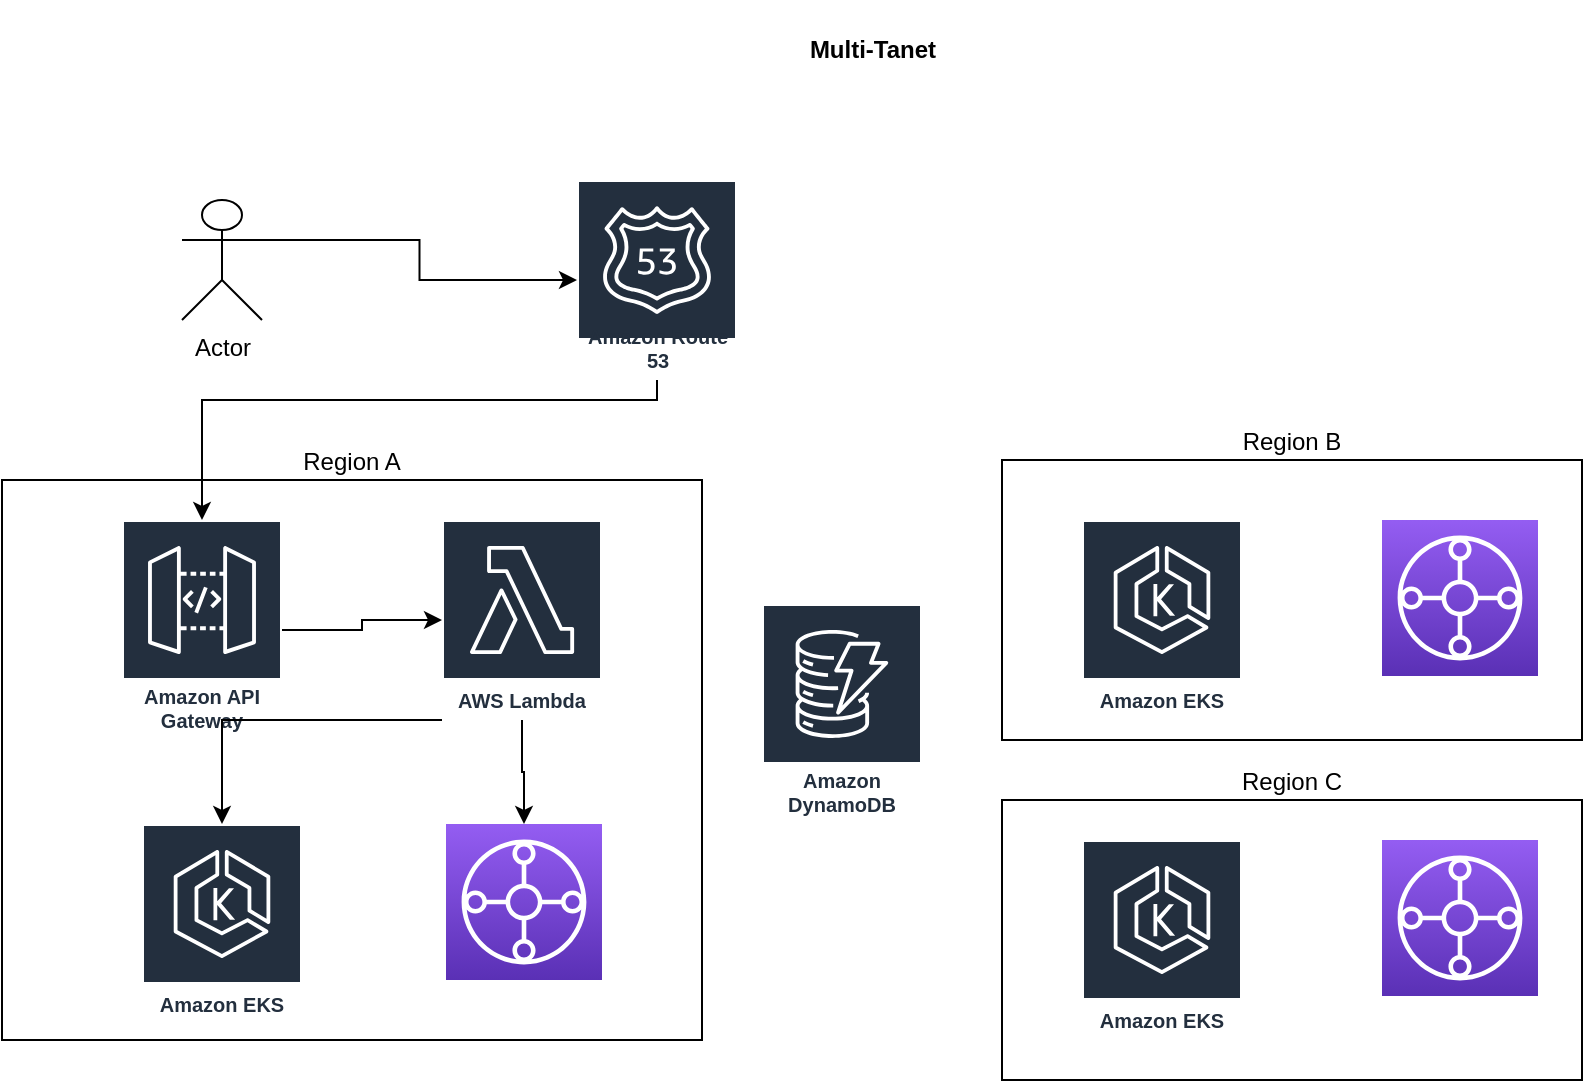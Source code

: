 <mxfile version="19.0.2" type="device"><diagram id="z_h-kz9WH97A40nvPQS6" name="Page-1"><mxGraphModel dx="942" dy="695" grid="1" gridSize="10" guides="1" tooltips="1" connect="1" arrows="1" fold="1" page="1" pageScale="1" pageWidth="850" pageHeight="1100" math="0" shadow="0"><root><mxCell id="0"/><mxCell id="1" parent="0"/><mxCell id="pC-KQFlEm-xgZa447l_j-22" value="Region C" style="rounded=0;whiteSpace=wrap;html=1;align=center;labelPosition=center;verticalLabelPosition=top;verticalAlign=bottom;" vertex="1" parent="1"><mxGeometry x="650" y="460" width="290" height="140" as="geometry"/></mxCell><mxCell id="pC-KQFlEm-xgZa447l_j-21" value="Region B" style="rounded=0;whiteSpace=wrap;html=1;labelPosition=center;verticalLabelPosition=top;align=center;verticalAlign=bottom;" vertex="1" parent="1"><mxGeometry x="650" y="290" width="290" height="140" as="geometry"/></mxCell><mxCell id="pC-KQFlEm-xgZa447l_j-20" value="Region A" style="rounded=0;whiteSpace=wrap;html=1;align=center;verticalAlign=bottom;labelPosition=center;verticalLabelPosition=top;" vertex="1" parent="1"><mxGeometry x="150" y="300" width="350" height="280" as="geometry"/></mxCell><mxCell id="pC-KQFlEm-xgZa447l_j-1" value="Multi-Tanet" style="text;html=1;strokeColor=none;fillColor=none;align=center;verticalAlign=middle;whiteSpace=wrap;rounded=0;fontStyle=1" vertex="1" parent="1"><mxGeometry x="437.5" y="60" width="295" height="50" as="geometry"/></mxCell><mxCell id="pC-KQFlEm-xgZa447l_j-4" style="edgeStyle=orthogonalEdgeStyle;rounded=0;orthogonalLoop=1;jettySize=auto;html=1;exitX=1;exitY=0.333;exitDx=0;exitDy=0;exitPerimeter=0;" edge="1" parent="1" source="pC-KQFlEm-xgZa447l_j-2" target="pC-KQFlEm-xgZa447l_j-3"><mxGeometry relative="1" as="geometry"/></mxCell><mxCell id="pC-KQFlEm-xgZa447l_j-2" value="Actor" style="shape=umlActor;verticalLabelPosition=bottom;verticalAlign=top;html=1;outlineConnect=0;" vertex="1" parent="1"><mxGeometry x="240" y="160" width="40" height="60" as="geometry"/></mxCell><mxCell id="pC-KQFlEm-xgZa447l_j-7" value="" style="edgeStyle=orthogonalEdgeStyle;rounded=0;orthogonalLoop=1;jettySize=auto;html=1;" edge="1" parent="1" source="pC-KQFlEm-xgZa447l_j-3" target="pC-KQFlEm-xgZa447l_j-5"><mxGeometry relative="1" as="geometry"><Array as="points"><mxPoint x="478" y="260"/><mxPoint x="250" y="260"/></Array></mxGeometry></mxCell><mxCell id="pC-KQFlEm-xgZa447l_j-3" value="Amazon Route 53" style="sketch=0;outlineConnect=0;fontColor=#232F3E;gradientColor=none;strokeColor=#ffffff;fillColor=#232F3E;dashed=0;verticalLabelPosition=middle;verticalAlign=bottom;align=center;html=1;whiteSpace=wrap;fontSize=10;fontStyle=1;spacing=3;shape=mxgraph.aws4.productIcon;prIcon=mxgraph.aws4.route_53;" vertex="1" parent="1"><mxGeometry x="437.5" y="150" width="80" height="100" as="geometry"/></mxCell><mxCell id="pC-KQFlEm-xgZa447l_j-8" value="" style="edgeStyle=orthogonalEdgeStyle;rounded=0;orthogonalLoop=1;jettySize=auto;html=1;" edge="1" parent="1" source="pC-KQFlEm-xgZa447l_j-5" target="pC-KQFlEm-xgZa447l_j-6"><mxGeometry relative="1" as="geometry"><mxPoint x="370" y="375" as="targetPoint"/></mxGeometry></mxCell><mxCell id="pC-KQFlEm-xgZa447l_j-5" value="Amazon API Gateway" style="sketch=0;outlineConnect=0;fontColor=#232F3E;gradientColor=none;strokeColor=#ffffff;fillColor=#232F3E;dashed=0;verticalLabelPosition=middle;verticalAlign=bottom;align=center;html=1;whiteSpace=wrap;fontSize=10;fontStyle=1;spacing=3;shape=mxgraph.aws4.productIcon;prIcon=mxgraph.aws4.api_gateway;" vertex="1" parent="1"><mxGeometry x="210" y="320" width="80" height="110" as="geometry"/></mxCell><mxCell id="pC-KQFlEm-xgZa447l_j-12" value="" style="edgeStyle=orthogonalEdgeStyle;rounded=0;orthogonalLoop=1;jettySize=auto;html=1;" edge="1" parent="1" source="pC-KQFlEm-xgZa447l_j-6" target="pC-KQFlEm-xgZa447l_j-11"><mxGeometry relative="1" as="geometry"><Array as="points"><mxPoint x="260" y="420"/></Array></mxGeometry></mxCell><mxCell id="pC-KQFlEm-xgZa447l_j-13" value="" style="edgeStyle=orthogonalEdgeStyle;rounded=0;orthogonalLoop=1;jettySize=auto;html=1;" edge="1" parent="1" source="pC-KQFlEm-xgZa447l_j-6" target="pC-KQFlEm-xgZa447l_j-10"><mxGeometry relative="1" as="geometry"/></mxCell><mxCell id="pC-KQFlEm-xgZa447l_j-6" value="AWS Lambda" style="sketch=0;outlineConnect=0;fontColor=#232F3E;gradientColor=none;strokeColor=#ffffff;fillColor=#232F3E;dashed=0;verticalLabelPosition=middle;verticalAlign=bottom;align=center;html=1;whiteSpace=wrap;fontSize=10;fontStyle=1;spacing=3;shape=mxgraph.aws4.productIcon;prIcon=mxgraph.aws4.lambda;" vertex="1" parent="1"><mxGeometry x="370" y="320" width="80" height="100" as="geometry"/></mxCell><mxCell id="pC-KQFlEm-xgZa447l_j-9" value="Amazon DynamoDB" style="sketch=0;outlineConnect=0;fontColor=#232F3E;gradientColor=none;strokeColor=#ffffff;fillColor=#232F3E;dashed=0;verticalLabelPosition=middle;verticalAlign=bottom;align=center;html=1;whiteSpace=wrap;fontSize=10;fontStyle=1;spacing=3;shape=mxgraph.aws4.productIcon;prIcon=mxgraph.aws4.dynamodb;" vertex="1" parent="1"><mxGeometry x="530" y="362" width="80" height="110" as="geometry"/></mxCell><mxCell id="pC-KQFlEm-xgZa447l_j-10" value="" style="sketch=0;points=[[0,0,0],[0.25,0,0],[0.5,0,0],[0.75,0,0],[1,0,0],[0,1,0],[0.25,1,0],[0.5,1,0],[0.75,1,0],[1,1,0],[0,0.25,0],[0,0.5,0],[0,0.75,0],[1,0.25,0],[1,0.5,0],[1,0.75,0]];outlineConnect=0;fontColor=#232F3E;gradientColor=#945DF2;gradientDirection=north;fillColor=#5A30B5;strokeColor=#ffffff;dashed=0;verticalLabelPosition=bottom;verticalAlign=top;align=center;html=1;fontSize=12;fontStyle=0;aspect=fixed;shape=mxgraph.aws4.resourceIcon;resIcon=mxgraph.aws4.transit_gateway;" vertex="1" parent="1"><mxGeometry x="372" y="472" width="78" height="78" as="geometry"/></mxCell><mxCell id="pC-KQFlEm-xgZa447l_j-11" value="Amazon EKS" style="sketch=0;outlineConnect=0;fontColor=#232F3E;gradientColor=none;strokeColor=#ffffff;fillColor=#232F3E;dashed=0;verticalLabelPosition=middle;verticalAlign=bottom;align=center;html=1;whiteSpace=wrap;fontSize=10;fontStyle=1;spacing=3;shape=mxgraph.aws4.productIcon;prIcon=mxgraph.aws4.eks;" vertex="1" parent="1"><mxGeometry x="220" y="472" width="80" height="100" as="geometry"/></mxCell><mxCell id="pC-KQFlEm-xgZa447l_j-16" value="" style="sketch=0;points=[[0,0,0],[0.25,0,0],[0.5,0,0],[0.75,0,0],[1,0,0],[0,1,0],[0.25,1,0],[0.5,1,0],[0.75,1,0],[1,1,0],[0,0.25,0],[0,0.5,0],[0,0.75,0],[1,0.25,0],[1,0.5,0],[1,0.75,0]];outlineConnect=0;fontColor=#232F3E;gradientColor=#945DF2;gradientDirection=north;fillColor=#5A30B5;strokeColor=#ffffff;dashed=0;verticalLabelPosition=bottom;verticalAlign=top;align=center;html=1;fontSize=12;fontStyle=0;aspect=fixed;shape=mxgraph.aws4.resourceIcon;resIcon=mxgraph.aws4.transit_gateway;" vertex="1" parent="1"><mxGeometry x="840" y="320" width="78" height="78" as="geometry"/></mxCell><mxCell id="pC-KQFlEm-xgZa447l_j-17" value="Amazon EKS" style="sketch=0;outlineConnect=0;fontColor=#232F3E;gradientColor=none;strokeColor=#ffffff;fillColor=#232F3E;dashed=0;verticalLabelPosition=middle;verticalAlign=bottom;align=center;html=1;whiteSpace=wrap;fontSize=10;fontStyle=1;spacing=3;shape=mxgraph.aws4.productIcon;prIcon=mxgraph.aws4.eks;" vertex="1" parent="1"><mxGeometry x="690" y="320" width="80" height="100" as="geometry"/></mxCell><mxCell id="pC-KQFlEm-xgZa447l_j-18" value="Amazon EKS" style="sketch=0;outlineConnect=0;fontColor=#232F3E;gradientColor=none;strokeColor=#ffffff;fillColor=#232F3E;dashed=0;verticalLabelPosition=middle;verticalAlign=bottom;align=center;html=1;whiteSpace=wrap;fontSize=10;fontStyle=1;spacing=3;shape=mxgraph.aws4.productIcon;prIcon=mxgraph.aws4.eks;" vertex="1" parent="1"><mxGeometry x="690" y="480" width="80" height="100" as="geometry"/></mxCell><mxCell id="pC-KQFlEm-xgZa447l_j-19" value="" style="sketch=0;points=[[0,0,0],[0.25,0,0],[0.5,0,0],[0.75,0,0],[1,0,0],[0,1,0],[0.25,1,0],[0.5,1,0],[0.75,1,0],[1,1,0],[0,0.25,0],[0,0.5,0],[0,0.75,0],[1,0.25,0],[1,0.5,0],[1,0.75,0]];outlineConnect=0;fontColor=#232F3E;gradientColor=#945DF2;gradientDirection=north;fillColor=#5A30B5;strokeColor=#ffffff;dashed=0;verticalLabelPosition=bottom;verticalAlign=top;align=center;html=1;fontSize=12;fontStyle=0;aspect=fixed;shape=mxgraph.aws4.resourceIcon;resIcon=mxgraph.aws4.transit_gateway;" vertex="1" parent="1"><mxGeometry x="840" y="480" width="78" height="78" as="geometry"/></mxCell></root></mxGraphModel></diagram></mxfile>